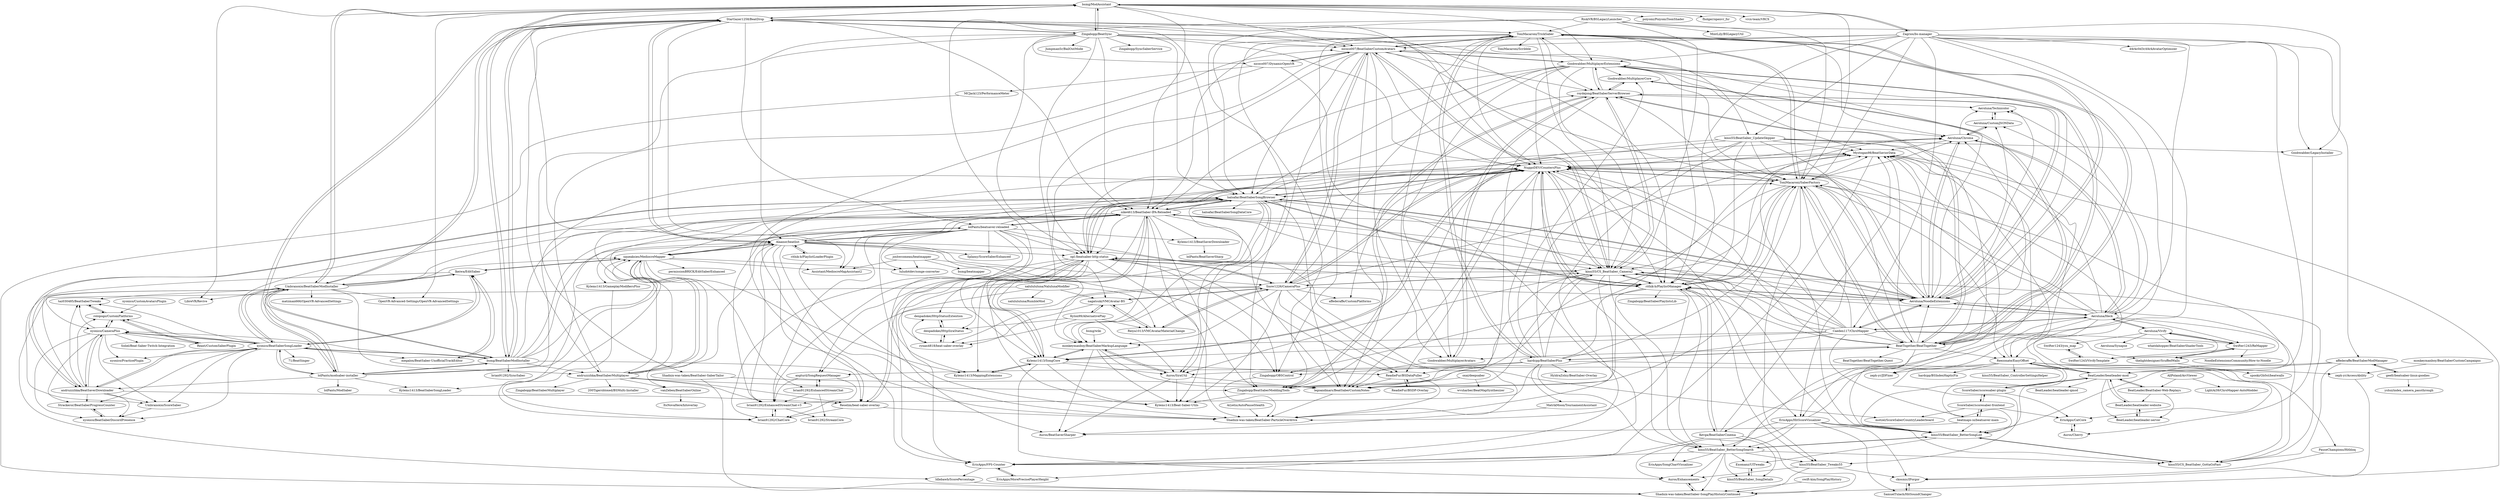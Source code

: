 digraph G {
"bsmg/ModAssistant" -> "StarGazer1258/BeatDrop"
"bsmg/ModAssistant" -> "Zagrios/bs-manager"
"bsmg/ModAssistant" -> "Umbranoxio/BeatSaberModInstaller"
"bsmg/ModAssistant" -> "Zingabopp/BeatSync"
"bsmg/ModAssistant" -> "Goobwabber/MultiplayerExtensions"
"bsmg/ModAssistant" -> "OpenVR-Advanced-Settings/OpenVR-AdvancedSettings" ["e"=1]
"bsmg/ModAssistant" -> "nicoco007/BeatSaberCustomAvatars"
"bsmg/ModAssistant" -> "bsmg/BeatSaberModInstaller"
"bsmg/ModAssistant" -> "LibreVR/Revive" ["e"=1]
"bsmg/ModAssistant" -> "ToniMacaroni/SaberFactory"
"bsmg/ModAssistant" -> "Alaanor/beatlist"
"bsmg/ModAssistant" -> "nike4613/BeatSaber-IPA-Reloaded"
"bsmg/ModAssistant" -> "poiyomi/PoiyomiToonShader" ["e"=1]
"bsmg/ModAssistant" -> "fholger/openvr_fsr" ["e"=1]
"bsmg/ModAssistant" -> "vrcx-team/VRCX" ["e"=1]
"NuggoDEV/CountersPlus" -> "Mystogan98/BeatSaviorData"
"NuggoDEV/CountersPlus" -> "ToniMacaroni/SaberFactory"
"NuggoDEV/CountersPlus" -> "halsafar/BeatSaberSongBrowser"
"NuggoDEV/CountersPlus" -> "opl-/beatsaber-http-status"
"NuggoDEV/CountersPlus" -> "kinsi55/BeatSaber_BetterSongSearch"
"NuggoDEV/CountersPlus" -> "Aeroluna/NoodleExtensions"
"NuggoDEV/CountersPlus" -> "ErisApps/FPS-Counter"
"NuggoDEV/CountersPlus" -> "rithik-b/PlaylistManager"
"NuggoDEV/CountersPlus" -> "kinsi55/CS_BeatSaber_Camera2"
"NuggoDEV/CountersPlus" -> "ReadieFur/BSDataPuller"
"NuggoDEV/CountersPlus" -> "legoandmars/BeatSaberCustomNotes"
"NuggoDEV/CountersPlus" -> "ErisApps/HitScoreVisualizer"
"NuggoDEV/CountersPlus" -> "Kylemc1413/SongCore"
"NuggoDEV/CountersPlus" -> "Snow1226/CameraPlus"
"NuggoDEV/CountersPlus" -> "kinsi55/BeatSaber_BetterSongList"
"Umbranoxio/BeatSaberModInstaller" -> "bsmg/BeatSaberModInstaller"
"Umbranoxio/BeatSaberModInstaller" -> "xyonico/BeatSaberSongLoader"
"Umbranoxio/BeatSaberModInstaller" -> "lolPants/modsaber-installer"
"Umbranoxio/BeatSaberModInstaller" -> "StarGazer1258/BeatDrop"
"Umbranoxio/BeatSaberModInstaller" -> "bsmg/ModAssistant"
"Umbranoxio/BeatSaberModInstaller" -> "matzman666/OpenVR-AdvancedSettings" ["e"=1]
"Umbranoxio/BeatSaberModInstaller" -> "Ikeiwa/EditSaber"
"Umbranoxio/BeatSaberModInstaller" -> "xyonico/CameraPlus"
"Umbranoxio/BeatSaberModInstaller" -> "andruzzzhka/BeatSaberMultiplayer"
"Umbranoxio/BeatSaberModInstaller" -> "andruzzzhka/BeatSaverDownloader"
"Umbranoxio/BeatSaberModInstaller" -> "halsafar/BeatSaberSongBrowser"
"Umbranoxio/BeatSaberModInstaller" -> "squeaksies/MediocreMapper"
"Umbranoxio/BeatSaberModInstaller" -> "OpenVR-Advanced-Settings/OpenVR-AdvancedSettings" ["e"=1]
"Umbranoxio/BeatSaberModInstaller" -> "taz030485/BeatSaberTweaks"
"Umbranoxio/BeatSaberModInstaller" -> "LibreVR/Revive" ["e"=1]
"halsafar/BeatSaberSongBrowser" -> "NuggoDEV/CountersPlus"
"halsafar/BeatSaberSongBrowser" -> "Aeroluna/NoodleExtensions"
"halsafar/BeatSaberSongBrowser" -> "rithik-b/PlaylistManager"
"halsafar/BeatSaberSongBrowser" -> "legoandmars/BeatSaberCustomNotes"
"halsafar/BeatSaberSongBrowser" -> "roydejong/BeatSaberServerBrowser"
"halsafar/BeatSaberSongBrowser" -> "halsafar/BeatSaberSongDataCore"
"halsafar/BeatSaberSongBrowser" -> "ToniMacaroni/SaberFactory"
"halsafar/BeatSaberSongBrowser" -> "opl-/beatsaber-http-status"
"halsafar/BeatSaberSongBrowser" -> "Auros/SiraUtil"
"halsafar/BeatSaberSongBrowser" -> "kinsi55/CS_BeatSaber_Camera2"
"halsafar/BeatSaberSongBrowser" -> "monkeymanboy/BeatSaberMarkupLanguage"
"halsafar/BeatSaberSongBrowser" -> "Kylemc1413/SongCore"
"halsafar/BeatSaberSongBrowser" -> "andruzzzhka/BeatSaverDownloader"
"halsafar/BeatSaberSongBrowser" -> "nike4613/BeatSaber-IPA-Reloaded"
"halsafar/BeatSaberSongBrowser" -> "Kylemc1413/Beat-Saber-Utils"
"bsmg/BeatSaberModInstaller" -> "lolPants/modsaber-installer"
"bsmg/BeatSaberModInstaller" -> "StarGazer1258/BeatDrop"
"bsmg/BeatSaberModInstaller" -> "Umbranoxio/BeatSaberModInstaller"
"bsmg/BeatSaberModInstaller" -> "Alaanor/beatlist"
"bsmg/BeatSaberModInstaller" -> "nike4613/BeatSaber-IPA-Reloaded"
"bsmg/BeatSaberModInstaller" -> "andruzzzhka/BeatSaberMultiplayer"
"bsmg/BeatSaberModInstaller" -> "squeaksies/MediocreMapper"
"bsmg/BeatSaberModInstaller" -> "halsafar/BeatSaberSongBrowser"
"bsmg/BeatSaberModInstaller" -> "xyonico/CameraPlus"
"bsmg/BeatSaberModInstaller" -> "xyonico/BeatSaberSongLoader"
"bsmg/BeatSaberModInstaller" -> "bsmg/ModAssistant"
"bsmg/BeatSaberModInstaller" -> "brian91292/SyncSaber"
"bsmg/BeatSaberModInstaller" -> "Reselim/beat-saber-overlay"
"lolPants/beatsaver-reloaded" -> "nike4613/BeatSaber-IPA-Reloaded"
"lolPants/beatsaver-reloaded" -> "luludotdev/songe-converter"
"lolPants/beatsaver-reloaded" -> "squeaksies/MediocreMapper"
"lolPants/beatsaver-reloaded" -> "Splamy/ScoreSaberEnhanced"
"lolPants/beatsaver-reloaded" -> "Assistant/MediocreMapAssistant2"
"lolPants/beatsaver-reloaded" -> "brian91292/EnhancedStreamChat-v3"
"lolPants/beatsaver-reloaded" -> "Kylemc1413/MappingExtensions"
"lolPants/beatsaver-reloaded" -> "Kylemc1413/SongCore"
"lolPants/beatsaver-reloaded" -> "Kylemc1413/BeatSaverDownloader"
"lolPants/beatsaver-reloaded" -> "opl-/beatsaber-http-status"
"lolPants/beatsaver-reloaded" -> "NuggoDEV/CountersPlus"
"lolPants/beatsaver-reloaded" -> "Auros/BeatSaverSharper"
"lolPants/beatsaver-reloaded" -> "brian91292/ChatCore"
"lolPants/beatsaver-reloaded" -> "Alaanor/beatlist"
"lolPants/beatsaver-reloaded" -> "motzel/ScoreSaberCountryLeaderboard"
"StarGazer1258/BeatDrop" -> "bsmg/BeatSaberModInstaller"
"StarGazer1258/BeatDrop" -> "Alaanor/beatlist"
"StarGazer1258/BeatDrop" -> "Umbranoxio/BeatSaberModInstaller"
"StarGazer1258/BeatDrop" -> "lolPants/modsaber-installer"
"StarGazer1258/BeatDrop" -> "bsmg/ModAssistant"
"StarGazer1258/BeatDrop" -> "nike4613/BeatSaber-IPA-Reloaded"
"StarGazer1258/BeatDrop" -> "Zingabopp/BeatSync"
"StarGazer1258/BeatDrop" -> "halsafar/BeatSaberSongBrowser"
"StarGazer1258/BeatDrop" -> "lolPants/beatsaver-reloaded"
"StarGazer1258/BeatDrop" -> "NuggoDEV/CountersPlus"
"StarGazer1258/BeatDrop" -> "nicoco007/BeatSaberCustomAvatars"
"StarGazer1258/BeatDrop" -> "ToniMacaroni/TrickSaber"
"StarGazer1258/BeatDrop" -> "Assistant/MediocreMapAssistant2"
"StarGazer1258/BeatDrop" -> "rithik-b/PlaylistManager"
"StarGazer1258/BeatDrop" -> "andruzzzhka/BeatSaberMultiplayer"
"andruzzzhka/BeatSaberMultiplayer" -> "Zingabopp/BeatSaberMultiplayer"
"andruzzzhka/BeatSaberMultiplayer" -> "halsafar/BeatSaberSongBrowser"
"andruzzzhka/BeatSaberMultiplayer" -> "brian91292/EnhancedStreamChat-v3"
"andruzzzhka/BeatSaberMultiplayer" -> "vanZeben/BeatSaberOnline"
"andruzzzhka/BeatSaberMultiplayer" -> "squeaksies/MediocreMapper"
"andruzzzhka/BeatSaberMultiplayer" -> "200Tigersbloxed/BSMulti-Installer"
"andruzzzhka/BeatSaberMultiplayer" -> "Reselim/beat-saber-overlay"
"andruzzzhka/BeatSaberMultiplayer" -> "nicoco007/BeatSaberCustomAvatars"
"andruzzzhka/BeatSaberMultiplayer" -> "Alaanor/beatlist"
"andruzzzhka/BeatSaberMultiplayer" -> "nike4613/BeatSaber-IPA-Reloaded"
"andruzzzhka/BeatSaberMultiplayer" -> "Zingabopp/BeatSaberModdingTools"
"xyonico/BeatSaberSongLoader" -> "andruzzzhka/BeatSaverDownloader"
"xyonico/BeatSaberSongLoader" -> "xyonico/CameraPlus"
"xyonico/BeatSaberSongLoader" -> "megalon/BeatSaber-UnofficialTrackEditor"
"xyonico/BeatSaberSongLoader" -> "Ikeiwa/EditSaber"
"xyonico/BeatSaberSongLoader" -> "Umbranoxio/BeatSaberModInstaller"
"xyonico/BeatSaberSongLoader" -> "rolopogo/CustomPlatforms"
"xyonico/BeatSaberSongLoader" -> "halsafar/BeatSaberSongBrowser"
"xyonico/BeatSaberSongLoader" -> "Umbranoxio/ScoreSaber"
"xyonico/BeatSaberSongLoader" -> "taz030485/BeatSaberTweaks"
"xyonico/BeatSaberSongLoader" -> "lolPants/modsaber-installer"
"xyonico/BeatSaberSongLoader" -> "xyonico/PracticePlugin"
"xyonico/BeatSaberSongLoader" -> "xyonico/BeatSaberDiscordPresence"
"xyonico/BeatSaberSongLoader" -> "71/BeatSinger"
"xyonico/BeatSaberSongLoader" -> "Strackeror/BeatSaberProgressCounter"
"xyonico/BeatSaberSongLoader" -> "bsmg/BeatSaberModInstaller"
"Kylemc1413/GameplayModifiersPlus" -> "brian91292/ChatCore"
"Kylemc1413/MappingExtensions" -> "Kylemc1413/SongCore"
"Kylemc1413/SongCore" -> "Kylemc1413/MappingExtensions"
"Kylemc1413/SongCore" -> "monkeymanboy/BeatSaberMarkupLanguage"
"Kylemc1413/SongCore" -> "Auros/SiraUtil"
"Kylemc1413/SongCore" -> "ReadieFur/BSDataPuller"
"Kylemc1413/SongCore" -> "Kylemc1413/Beat-Saber-Utils"
"Kylemc1413/SongCore" -> "NuggoDEV/CountersPlus"
"Kylemc1413/SongCore" -> "nike4613/BeatSaber-IPA-Reloaded"
"Kylemc1413/SongCore" -> "Auros/Enhancements"
"monkeymanboy/BeatSaberCustomCampaigns" -> "zeph-yr/AccessAbility"
"Ikeiwa/EditSaber" -> "megalon/BeatSaber-UnofficialTrackEditor"
"Ikeiwa/EditSaber" -> "squeaksies/MediocreMapper"
"Ikeiwa/EditSaber" -> "xyonico/BeatSaberSongLoader"
"Ikeiwa/EditSaber" -> "Umbranoxio/BeatSaberModInstaller"
"Ikeiwa/EditSaber" -> "Umbranoxio/ScoreSaber"
"xyonico/CameraPlus" -> "rolopogo/CustomPlatforms"
"xyonico/CameraPlus" -> "taz030485/BeatSaberTweaks"
"xyonico/CameraPlus" -> "xyonico/PracticePlugin"
"xyonico/CameraPlus" -> "Soliel/Beat-Saber-Twitch-Integration"
"xyonico/CameraPlus" -> "xyonico/BeatSaberDiscordPresence"
"xyonico/CameraPlus" -> "andruzzzhka/BeatSaverDownloader"
"xyonico/CameraPlus" -> "Umbranoxio/ScoreSaber"
"xyonico/CameraPlus" -> "xyonico/BeatSaberSongLoader"
"xyonico/CameraPlus" -> "Reaxt/CustomSaberPlugin"
"xyonico/CameraPlus" -> "Strackeror/BeatSaberProgressCounter"
"angturil/SongRequestManager" -> "brian91292/EnhancedStreamChat"
"angturil/SongRequestManager" -> "brian91292/EnhancedStreamChat-v3"
"angturil/SongRequestManager" -> "brian91292/ChatCore"
"xyonico/CustomAvatarsPlugin" -> "rolopogo/CustomPlatforms"
"brian91292/EnhancedStreamChat" -> "brian91292/StreamCore"
"brian91292/EnhancedStreamChat" -> "angturil/SongRequestManager"
"brian91292/EnhancedStreamChat" -> "brian91292/EnhancedStreamChat-v3"
"nike4613/BeatSaber-IPA-Reloaded" -> "Kylemc1413/SongCore"
"nike4613/BeatSaber-IPA-Reloaded" -> "monkeymanboy/BeatSaberMarkupLanguage"
"nike4613/BeatSaber-IPA-Reloaded" -> "Auros/SiraUtil"
"nike4613/BeatSaber-IPA-Reloaded" -> "Kylemc1413/Beat-Saber-Utils"
"nike4613/BeatSaber-IPA-Reloaded" -> "halsafar/BeatSaberSongBrowser"
"nike4613/BeatSaber-IPA-Reloaded" -> "Aeroluna/NoodleExtensions"
"nike4613/BeatSaber-IPA-Reloaded" -> "opl-/beatsaber-http-status"
"nike4613/BeatSaber-IPA-Reloaded" -> "NuggoDEV/CountersPlus"
"nike4613/BeatSaber-IPA-Reloaded" -> "rithik-b/PlaylistManager"
"nike4613/BeatSaber-IPA-Reloaded" -> "kinsi55/CS_BeatSaber_Camera2"
"nike4613/BeatSaber-IPA-Reloaded" -> "brian91292/EnhancedStreamChat-v3"
"nike4613/BeatSaber-IPA-Reloaded" -> "Kylemc1413/BeatSaverDownloader"
"nike4613/BeatSaber-IPA-Reloaded" -> "lolPants/beatsaver-reloaded"
"nike4613/BeatSaber-IPA-Reloaded" -> "legoandmars/BeatSaberCustomNotes"
"nike4613/BeatSaber-IPA-Reloaded" -> "Zingabopp/BeatSaberModdingTools"
"Umbranoxio/ScoreSaber" -> "xyonico/BeatSaberDiscordPresence"
"andruzzzhka/BeatSaverDownloader" -> "xyonico/BeatSaberDiscordPresence"
"andruzzzhka/BeatSaverDownloader" -> "Umbranoxio/ScoreSaber"
"andruzzzhka/BeatSaverDownloader" -> "xyonico/BeatSaberSongLoader"
"andruzzzhka/BeatSaverDownloader" -> "rolopogo/CustomPlatforms"
"andruzzzhka/BeatSaverDownloader" -> "xyonico/CameraPlus"
"andruzzzhka/BeatSaverDownloader" -> "halsafar/BeatSaberSongBrowser"
"andruzzzhka/BeatSaverDownloader" -> "taz030485/BeatSaberTweaks"
"andruzzzhka/BeatSaverDownloader" -> "Reselim/beat-saber-overlay"
"andruzzzhka/BeatSaverDownloader" -> "Strackeror/BeatSaberProgressCounter"
"taz030485/BeatSaberTweaks" -> "rolopogo/CustomPlatforms"
"Alaanor/beatlist" -> "rithik-b/PlaylistLoaderPlugin"
"Alaanor/beatlist" -> "NuggoDEV/CountersPlus"
"Alaanor/beatlist" -> "rithik-b/PlaylistManager"
"Alaanor/beatlist" -> "Zingabopp/OBSControl"
"Alaanor/beatlist" -> "Snow1226/CameraPlus"
"Alaanor/beatlist" -> "Reselim/beat-saber-overlay"
"Alaanor/beatlist" -> "nike4613/BeatSaber-IPA-Reloaded"
"Alaanor/beatlist" -> "Splamy/ScoreSaberEnhanced"
"Alaanor/beatlist" -> "StarGazer1258/BeatDrop"
"Alaanor/beatlist" -> "brian91292/EnhancedStreamChat-v3"
"Alaanor/beatlist" -> "squeaksies/MediocreMapper"
"Alaanor/beatlist" -> "opl-/beatsaber-http-status"
"Alaanor/beatlist" -> "Shadnix-was-taken/BeatSaber-ParticleOverdrive"
"Alaanor/beatlist" -> "halsafar/BeatSaberSongBrowser"
"Alaanor/beatlist" -> "Kylemc1413/GameplayModifiersPlus"
"lolPants/modsaber-installer" -> "bsmg/BeatSaberModInstaller"
"lolPants/modsaber-installer" -> "Umbranoxio/BeatSaberModInstaller"
"lolPants/modsaber-installer" -> "xyonico/BeatSaberSongLoader"
"lolPants/modsaber-installer" -> "StarGazer1258/BeatDrop"
"lolPants/modsaber-installer" -> "andruzzzhka/BeatSaverDownloader"
"lolPants/modsaber-installer" -> "squeaksies/MediocreMapper"
"lolPants/modsaber-installer" -> "lolPants/ModSaber"
"lolPants/modsaber-installer" -> "Kylemc1413/BeatSaberSongLoader"
"lolPants/modsaber-installer" -> "NuggoDEV/CountersPlus"
"squeaksies/MediocreMapper" -> "Assistant/MediocreMapAssistant2"
"squeaksies/MediocreMapper" -> "luludotdev/songe-converter"
"squeaksies/MediocreMapper" -> "Ikeiwa/EditSaber"
"squeaksies/MediocreMapper" -> "Kylemc1413/MappingExtensions"
"squeaksies/MediocreMapper" -> "permissionBRICK/EditSaberEnhanced"
"squeaksies/MediocreMapper" -> "nike4613/BeatSaber-IPA-Reloaded"
"squeaksies/MediocreMapper" -> "Kylemc1413/BeatSaberSongLoader"
"squeaksies/MediocreMapper" -> "lolPants/beatsaver-reloaded"
"squeaksies/MediocreMapper" -> "brian91292/EnhancedStreamChat"
"squeaksies/MediocreMapper" -> "Alaanor/beatlist"
"squeaksies/MediocreMapper" -> "vanZeben/BeatSaberOnline"
"squeaksies/MediocreMapper" -> "andruzzzhka/BeatSaberMultiplayer"
"Strackeror/BeatSaberProgressCounter" -> "xyonico/BeatSaberDiscordPresence"
"opl-/beatsaber-http-status" -> "Reselim/beat-saber-overlay"
"opl-/beatsaber-http-status" -> "brian91292/ChatCore"
"opl-/beatsaber-http-status" -> "NuggoDEV/CountersPlus"
"opl-/beatsaber-http-status" -> "denpadokei/HttpSiraStatus"
"opl-/beatsaber-http-status" -> "brian91292/EnhancedStreamChat-v3"
"opl-/beatsaber-http-status" -> "kinsi55/CS_BeatSaber_Camera2"
"opl-/beatsaber-http-status" -> "rynan4818/beat-saber-overlay"
"opl-/beatsaber-http-status" -> "Zingabopp/OBSControl"
"opl-/beatsaber-http-status" -> "ReadieFur/BSDataPuller"
"opl-/beatsaber-http-status" -> "Snow1226/CameraPlus"
"opl-/beatsaber-http-status" -> "angturil/SongRequestManager"
"opl-/beatsaber-http-status" -> "Mystogan98/BeatSaviorData"
"opl-/beatsaber-http-status" -> "Shadnix-was-taken/BeatSaber-ParticleOverdrive"
"opl-/beatsaber-http-status" -> "denpadokei/HttpStatusExtention"
"opl-/beatsaber-http-status" -> "Aeroluna/Chroma"
"Kylemc1413/BeatSaverDownloader" -> "lolPants/BeatSaverSharp"
"Shadnix-was-taken/BeatSaber-SaberTailor" -> "legoandmars/BeatSaberCustomNotes"
"Shadnix-was-taken/BeatSaber-SaberTailor" -> "Shadnix-was-taken/BeatSaber-SongPlayHistoryContinued"
"Reselim/beat-saber-overlay" -> "opl-/beatsaber-http-status"
"Reselim/beat-saber-overlay" -> "Shadnix-was-taken/BeatSaber-ParticleOverdrive"
"Reselim/beat-saber-overlay" -> "brian91292/ChatCore"
"legoandmars/BeatSaberCustomNotes" -> "Shadnix-was-taken/BeatSaber-ParticleOverdrive"
"megalon/BeatSaber-UnofficialTrackEditor" -> "Ikeiwa/EditSaber"
"xyonico/BeatSaberDiscordPresence" -> "Strackeror/BeatSaberProgressCounter"
"Reaxt/CustomSaberPlugin" -> "rolopogo/CustomPlatforms"
"rolopogo/CustomPlatforms" -> "taz030485/BeatSaberTweaks"
"rolopogo/CustomPlatforms" -> "Reaxt/CustomSaberPlugin"
"rolopogo/CustomPlatforms" -> "xyonico/CameraPlus"
"vanZeben/BeatSaberOnline" -> "ItsNovaHere/hitoverlay"
"Caeden117/ChroMapper" -> "Aeroluna/NoodleExtensions"
"Caeden117/ChroMapper" -> "Aeroluna/Heck"
"Caeden117/ChroMapper" -> "Kylemc1413/SongCore"
"Caeden117/ChroMapper" -> "monkeymanboy/BeatSaberMarkupLanguage"
"Caeden117/ChroMapper" -> "NuggoDEV/CountersPlus"
"Caeden117/ChroMapper" -> "nike4613/BeatSaber-IPA-Reloaded"
"Caeden117/ChroMapper" -> "BeatTogether/BeatTogether"
"Caeden117/ChroMapper" -> "Aeroluna/Chroma"
"Caeden117/ChroMapper" -> "thelightdesigner/ScuffedWalls"
"Caeden117/ChroMapper" -> "Swifter1243/ReMapper"
"Caeden117/ChroMapper" -> "Zingabopp/BeatSaberModdingTools"
"Caeden117/ChroMapper" -> "beatmaps-io/beatsaver-main"
"Caeden117/ChroMapper" -> "rithik-b/PlaylistManager"
"Caeden117/ChroMapper" -> "kinsi55/CS_BeatSaber_Camera2"
"Caeden117/ChroMapper" -> "ToniMacaroni/SaberFactory"
"nalulululuna/NalulunaModifier" -> "ErisApps/FPS-Counter"
"nalulululuna/NalulunaModifier" -> "Reiya1013/VMCAvatarMaterialChange"
"nalulululuna/NalulunaModifier" -> "nagatsuki/VMCAvatar-BS"
"nalulululuna/NalulunaModifier" -> "nalulululuna/RumbleMod"
"nalulululuna/NalulunaModifier" -> "Idlebawb/ScorePercentage"
"joshwcomeau/beatmapper" -> "bsmg/beatmapper"
"joshwcomeau/beatmapper" -> "Assistant/MediocreMapAssistant2"
"joshwcomeau/beatmapper" -> "luludotdev/songe-converter"
"joshwcomeau/beatmapper" -> "monkeymanboy/BeatSaberMarkupLanguage"
"ToniMacaroni/TrickSaber" -> "ToniMacaroni/SaberFactory"
"ToniMacaroni/TrickSaber" -> "Aeroluna/NoodleExtensions"
"ToniMacaroni/TrickSaber" -> "ToniMacaroni/Scribble"
"ToniMacaroni/TrickSaber" -> "kinsi55/CS_BeatSaber_Camera2"
"ToniMacaroni/TrickSaber" -> "roydejong/BeatSaberServerBrowser"
"ToniMacaroni/TrickSaber" -> "nicoco007/BeatSaberCustomAvatars"
"ToniMacaroni/TrickSaber" -> "Aeroluna/Chroma"
"ToniMacaroni/TrickSaber" -> "rithik-b/PlaylistManager"
"ToniMacaroni/TrickSaber" -> "Goobwabber/MultiplayerAvatars"
"ToniMacaroni/TrickSaber" -> "halsafar/BeatSaberSongBrowser"
"ToniMacaroni/TrickSaber" -> "Zingabopp/OBSControl"
"ToniMacaroni/TrickSaber" -> "BeatTogether/BeatTogether"
"ToniMacaroni/TrickSaber" -> "NuggoDEV/CountersPlus"
"ToniMacaroni/TrickSaber" -> "hardcpp/BeatSaberPlus"
"ToniMacaroni/TrickSaber" -> "Zingabopp/BeatSaberModdingTools"
"Snow1226/CameraPlus" -> "nagatsuki/VMCAvatar-BS"
"Snow1226/CameraPlus" -> "Reiya1013/VMCAvatarMaterialChange"
"Snow1226/CameraPlus" -> "rynan4818/beat-saber-overlay"
"Snow1226/CameraPlus" -> "kinsi55/CS_BeatSaber_Camera2"
"Snow1226/CameraPlus" -> "NuggoDEV/CountersPlus"
"Snow1226/CameraPlus" -> "Shadnix-was-taken/BeatSaber-ParticleOverdrive"
"Snow1226/CameraPlus" -> "opl-/beatsaber-http-status"
"Snow1226/CameraPlus" -> "ReadieFur/BSDataPuller"
"Snow1226/CameraPlus" -> "nicoco007/BeatSaberCustomAvatars"
"Snow1226/CameraPlus" -> "Kylemc1413/Beat-Saber-Utils"
"Snow1226/CameraPlus" -> "affederaffe/CustomPlatforms"
"Snow1226/CameraPlus" -> "Mystogan98/BeatSaviorData"
"Snow1226/CameraPlus" -> "angturil/SongRequestManager"
"Snow1226/CameraPlus" -> "monkeymanboy/BeatSaberMarkupLanguage"
"Snow1226/CameraPlus" -> "Aeroluna/NoodleExtensions"
"rynan4818/beat-saber-overlay" -> "denpadokei/HttpSiraStatus"
"rynan4818/beat-saber-overlay" -> "denpadokei/HttpStatusExtention"
"rithik-b/PlaylistLoaderPlugin" -> "Shadnix-was-taken/BeatSaber-ParticleOverdrive"
"rithik-b/PlaylistLoaderPlugin" -> "Alaanor/beatlist"
"Mystogan98/BeatSaviorData" -> "NuggoDEV/CountersPlus"
"Mystogan98/BeatSaviorData" -> "ErisApps/FPS-Counter"
"Mystogan98/BeatSaviorData" -> "zeph-yr/JDFixer"
"Mystogan98/BeatSaviorData" -> "Shadnix-was-taken/BeatSaber-SongPlayHistoryContinued"
"oxai/deepsaber" -> "Zingabopp/BeatSaberModdingTools"
"oxai/deepsaber" -> "wvsharber/BeatMapSynthesizer"
"MatrikMoon/TournamentAssistant" -> "Auros/BeatSaverSharper"
"geefr/beatsaber-linux-goodies" -> "affederaffe/BeatSaberModManager"
"geefr/beatsaber-linux-goodies" -> "yshui/index_camera_passthrough" ["e"=1]
"Zingabopp/BeatSaberModdingTools" -> "Kylemc1413/Beat-Saber-Utils"
"Zingabopp/BeatSaberModdingTools" -> "roydejong/BeatSaberServerBrowser"
"nicoco007/BeatSaberCustomAvatars" -> "nicoco007/DynamicOpenVR"
"nicoco007/BeatSaberCustomAvatars" -> "kinsi55/CS_BeatSaber_Camera2"
"nicoco007/BeatSaberCustomAvatars" -> "Snow1226/CameraPlus"
"nicoco007/BeatSaberCustomAvatars" -> "ToniMacaroni/TrickSaber"
"nicoco007/BeatSaberCustomAvatars" -> "ToniMacaroni/SaberFactory"
"nicoco007/BeatSaberCustomAvatars" -> "Aeroluna/NoodleExtensions"
"nicoco007/BeatSaberCustomAvatars" -> "opl-/beatsaber-http-status"
"nicoco007/BeatSaberCustomAvatars" -> "halsafar/BeatSaberSongBrowser"
"nicoco007/BeatSaberCustomAvatars" -> "NuggoDEV/CountersPlus"
"nicoco007/BeatSaberCustomAvatars" -> "monkeymanboy/BeatSaberMarkupLanguage"
"nicoco007/BeatSaberCustomAvatars" -> "Goobwabber/MultiplayerAvatars"
"nicoco007/BeatSaberCustomAvatars" -> "roydejong/BeatSaberServerBrowser"
"nicoco007/BeatSaberCustomAvatars" -> "nagatsuki/VMCAvatar-BS"
"nicoco007/BeatSaberCustomAvatars" -> "legoandmars/BeatSaberCustomNotes"
"nicoco007/BeatSaberCustomAvatars" -> "Goobwabber/MultiplayerExtensions"
"Aeroluna/Chroma" -> "Aeroluna/NoodleExtensions"
"Aeroluna/Chroma" -> "Aeroluna/CustomJSONData"
"Aeroluna/Chroma" -> "Aeroluna/Technicolor"
"Aeroluna/Chroma" -> "Aeroluna/Heck"
"Aeroluna/Chroma" -> "Mystogan98/BeatSaviorData"
"Aeroluna/CustomJSONData" -> "Aeroluna/Technicolor"
"Aeroluna/CustomJSONData" -> "Aeroluna/Chroma"
"Zingabopp/OBSControl" -> "Shadnix-was-taken/BeatSaber-ParticleOverdrive"
"Aeroluna/NoodleExtensions" -> "Aeroluna/Chroma"
"Aeroluna/NoodleExtensions" -> "Aeroluna/Heck"
"Aeroluna/NoodleExtensions" -> "Aeroluna/CustomJSONData"
"Aeroluna/NoodleExtensions" -> "rithik-b/PlaylistManager"
"Aeroluna/NoodleExtensions" -> "NuggoDEV/CountersPlus"
"Aeroluna/NoodleExtensions" -> "ToniMacaroni/SaberFactory"
"Aeroluna/NoodleExtensions" -> "roydejong/BeatSaberServerBrowser"
"Aeroluna/NoodleExtensions" -> "ToniMacaroni/TrickSaber"
"Aeroluna/NoodleExtensions" -> "halsafar/BeatSaberSongBrowser"
"Aeroluna/NoodleExtensions" -> "Aeroluna/Technicolor"
"Aeroluna/NoodleExtensions" -> "Mystogan98/BeatSaviorData"
"Aeroluna/NoodleExtensions" -> "opl-/beatsaber-http-status"
"Aeroluna/NoodleExtensions" -> "Caeden117/ChroMapper"
"Aeroluna/NoodleExtensions" -> "kinsi55/CS_BeatSaber_GottaGoFast"
"Aeroluna/NoodleExtensions" -> "kinsi55/CS_BeatSaber_Camera2"
"brian91292/EnhancedStreamChat-v3" -> "brian91292/ChatCore"
"brian91292/EnhancedStreamChat-v3" -> "brian91292/StreamCore"
"ErisApps/MorePrecisePlayerHeight" -> "ErisApps/FPS-Counter"
"Aryetis/AutoPauseStealth" -> "Shadnix-was-taken/BeatSaber-ParticleOverdrive"
"Kylon99/AlternativePlay" -> "nagatsuki/VMCAvatar-BS"
"Kylon99/AlternativePlay" -> "denpadokei/HttpSiraStatus"
"Kylon99/AlternativePlay" -> "Reiya1013/VMCAvatarMaterialChange"
"Kylon99/AlternativePlay" -> "rynan4818/beat-saber-overlay"
"Kylon99/AlternativePlay" -> "Auros/SiraUtil"
"Auros/SiraUtil" -> "monkeymanboy/BeatSaberMarkupLanguage"
"Auros/SiraUtil" -> "Kylemc1413/Beat-Saber-Utils"
"Auros/SiraUtil" -> "Auros/BeatSaverSharper"
"Auros/SiraUtil" -> "legoandmars/BeatSaberCustomNotes"
"bsmg/wiki" -> "monkeymanboy/BeatSaberMarkupLanguage"
"Zingabopp/BeatSync" -> "Zingabopp/SyncSaberService"
"Zingabopp/BeatSync" -> "rithik-b/PlaylistManager"
"Zingabopp/BeatSync" -> "StarGazer1258/BeatDrop"
"Zingabopp/BeatSync" -> "Alaanor/beatlist"
"Zingabopp/BeatSync" -> "NuggoDEV/CountersPlus"
"Zingabopp/BeatSync" -> "bsmg/ModAssistant"
"Zingabopp/BeatSync" -> "kinsi55/BeatSaber_UpdateSkipper"
"Zingabopp/BeatSync" -> "Shadnix-was-taken/BeatSaber-SaberTailor"
"Zingabopp/BeatSync" -> "nike4613/BeatSaber-IPA-Reloaded"
"Zingabopp/BeatSync" -> "halsafar/BeatSaberSongBrowser"
"Zingabopp/BeatSync" -> "JumpmanSr/BailOutMode"
"Zingabopp/BeatSync" -> "nicoco007/BeatSaberCustomAvatars"
"Zingabopp/BeatSync" -> "opl-/beatsaber-http-status"
"Zingabopp/BeatSync" -> "Kylemc1413/SongCore"
"Zingabopp/BeatSync" -> "nicoco007/DynamicOpenVR"
"nagatsuki/VMCAvatar-BS" -> "Reiya1013/VMCAvatarMaterialChange"
"nagatsuki/VMCAvatar-BS" -> "Snow1226/CameraPlus"
"nagatsuki/VMCAvatar-BS" -> "Kylon99/AlternativePlay"
"nagatsuki/VMCAvatar-BS" -> "rynan4818/beat-saber-overlay"
"Aeroluna/Technicolor" -> "Aeroluna/CustomJSONData"
"nicoco007/DynamicOpenVR" -> "nicoco007/BeatSaberCustomAvatars"
"nicoco007/DynamicOpenVR" -> "MCJack123/PerformanceMeter"
"nicoco007/DynamicOpenVR" -> "Shadnix-was-taken/BeatSaber-ParticleOverdrive"
"nicoco007/DynamicOpenVR" -> "ErisApps/MorePrecisePlayerHeight"
"ErisApps/FPS-Counter" -> "ErisApps/MorePrecisePlayerHeight"
"ErisApps/FPS-Counter" -> "Idlebawb/ScorePercentage"
"ErisApps/HitScoreVisualizer" -> "kinsi55/BeatSaber_BetterSongSearch"
"ErisApps/HitScoreVisualizer" -> "SamuelTulach/HitSoundChanger"
"ErisApps/HitScoreVisualizer" -> "ErisApps/SongChartVisualizer"
"ErisApps/HitScoreVisualizer" -> "Mystogan98/BeatSaviorData"
"ErisApps/HitScoreVisualizer" -> "Auros/Enhancements"
"ErisApps/HitScoreVisualizer" -> "kinsi55/CS_BeatSaber_GottaGoFast"
"ErisApps/HitScoreVisualizer" -> "kinsi55/BeatSaber_BetterSongList"
"ErisApps/HitScoreVisualizer" -> "ckosmic/IForgor"
"ReadieFur/BSDP-Overlay" -> "ReadieFur/BSDataPuller"
"monkeymanboy/BeatSaberMarkupLanguage" -> "Auros/SiraUtil"
"monkeymanboy/BeatSaberMarkupLanguage" -> "Kylemc1413/Beat-Saber-Utils"
"monkeymanboy/BeatSaberMarkupLanguage" -> "Kylemc1413/SongCore"
"monkeymanboy/BeatSaberMarkupLanguage" -> "legoandmars/BeatSaberCustomNotes"
"monkeymanboy/BeatSaberMarkupLanguage" -> "Auros/BeatSaverSharper"
"Reiya1013/VMCAvatarMaterialChange" -> "nagatsuki/VMCAvatar-BS"
"Reiya1013/VMCAvatarMaterialChange" -> "Snow1226/CameraPlus"
"Auros/Enhancements" -> "Shadnix-was-taken/BeatSaber-SongPlayHistoryContinued"
"brian91292/ChatCore" -> "brian91292/EnhancedStreamChat-v3"
"ReadieFur/BSDataPuller" -> "ReadieFur/BSDP-Overlay"
"ReadieFur/BSDataPuller" -> "Shadnix-was-taken/BeatSaber-ParticleOverdrive"
"ReadieFur/BSDataPuller" -> "legoandmars/BeatSaberCustomNotes"
"swift-kim/SongPlayHistory" -> "Shadnix-was-taken/BeatSaber-SongPlayHistoryContinued"
"Idlebawb/ScorePercentage" -> "Shadnix-was-taken/BeatSaber-SongPlayHistoryContinued"
"ToniMacaroni/SaberFactory" -> "NuggoDEV/CountersPlus"
"ToniMacaroni/SaberFactory" -> "rithik-b/PlaylistManager"
"ToniMacaroni/SaberFactory" -> "ToniMacaroni/TrickSaber"
"ToniMacaroni/SaberFactory" -> "Aeroluna/NoodleExtensions"
"ToniMacaroni/SaberFactory" -> "Mystogan98/BeatSaviorData"
"ToniMacaroni/SaberFactory" -> "BeatTogether/BeatTogether"
"ToniMacaroni/SaberFactory" -> "kinsi55/CS_BeatSaber_Camera2"
"ToniMacaroni/SaberFactory" -> "halsafar/BeatSaberSongBrowser"
"ToniMacaroni/SaberFactory" -> "roydejong/BeatSaberServerBrowser"
"ToniMacaroni/SaberFactory" -> "Reezonate/EasyOffset"
"ToniMacaroni/SaberFactory" -> "ErisApps/HitScoreVisualizer"
"ToniMacaroni/SaberFactory" -> "Aeroluna/Chroma"
"ToniMacaroni/SaberFactory" -> "legoandmars/BeatSaberCustomNotes"
"ToniMacaroni/SaberFactory" -> "kinsi55/BeatSaber_Tweaks55"
"ToniMacaroni/SaberFactory" -> "Zingabopp/BeatSaberModdingTools"
"BeatTogether/BeatTogether" -> "Goobwabber/MultiplayerExtensions"
"BeatTogether/BeatTogether" -> "roydejong/BeatSaberServerBrowser"
"BeatTogether/BeatTogether" -> "Goobwabber/MultiplayerCore"
"BeatTogether/BeatTogether" -> "Mystogan98/BeatSaviorData"
"BeatTogether/BeatTogether" -> "ToniMacaroni/SaberFactory"
"BeatTogether/BeatTogether" -> "Reezonate/EasyOffset"
"BeatTogether/BeatTogether" -> "BeatTogether/BeatTogether.Quest" ["e"=1]
"BeatTogether/BeatTogether" -> "rithik-b/PlaylistManager"
"BeatTogether/BeatTogether" -> "Aeroluna/NoodleExtensions"
"BeatTogether/BeatTogether" -> "NuggoDEV/CountersPlus"
"BeatTogether/BeatTogether" -> "Goobwabber/MultiplayerAvatars"
"BeatTogether/BeatTogether" -> "Aeroluna/Chroma"
"BeatTogether/BeatTogether" -> "ToniMacaroni/TrickSaber"
"BeatTogether/BeatTogether" -> "kinsi55/BeatSaber_BetterSongList"
"BeatTogether/BeatTogether" -> "hardcpp/BeatSaberPlus"
"Goobwabber/MultiplayerExtensions" -> "BeatTogether/BeatTogether"
"Goobwabber/MultiplayerExtensions" -> "roydejong/BeatSaberServerBrowser"
"Goobwabber/MultiplayerExtensions" -> "ToniMacaroni/SaberFactory"
"Goobwabber/MultiplayerExtensions" -> "Aeroluna/NoodleExtensions"
"Goobwabber/MultiplayerExtensions" -> "Goobwabber/MultiplayerAvatars"
"Goobwabber/MultiplayerExtensions" -> "Goobwabber/MultiplayerCore"
"Goobwabber/MultiplayerExtensions" -> "nicoco007/BeatSaberCustomAvatars"
"Goobwabber/MultiplayerExtensions" -> "NuggoDEV/CountersPlus"
"Goobwabber/MultiplayerExtensions" -> "halsafar/BeatSaberSongBrowser"
"Goobwabber/MultiplayerExtensions" -> "ToniMacaroni/TrickSaber"
"Goobwabber/MultiplayerExtensions" -> "kinsi55/CS_BeatSaber_Camera2"
"Goobwabber/MultiplayerExtensions" -> "Snow1226/CameraPlus"
"Goobwabber/MultiplayerExtensions" -> "Aeroluna/Chroma"
"Goobwabber/MultiplayerExtensions" -> "Mystogan98/BeatSaviorData"
"Goobwabber/MultiplayerExtensions" -> "nike4613/BeatSaber-IPA-Reloaded"
"kinsi55/BeatSaber_UpdateSkipper" -> "ErisApps/HitScoreVisualizer"
"kinsi55/BeatSaber_UpdateSkipper" -> "rithik-b/PlaylistManager"
"kinsi55/BeatSaber_UpdateSkipper" -> "Zingabopp/BeatSaberModdingTools"
"kinsi55/BeatSaber_UpdateSkipper" -> "Reezonate/EasyOffset"
"kinsi55/BeatSaber_UpdateSkipper" -> "NuggoDEV/CountersPlus"
"kinsi55/BeatSaber_UpdateSkipper" -> "affederaffe/CustomPlatforms"
"kinsi55/BeatSaber_UpdateSkipper" -> "Mystogan98/BeatSaviorData"
"kinsi55/BeatSaber_UpdateSkipper" -> "Goobwabber/LegacyInstaller"
"kinsi55/BeatSaber_UpdateSkipper" -> "ToniMacaroni/SaberFactory"
"kinsi55/BeatSaber_UpdateSkipper" -> "BeatTogether/BeatTogether"
"kinsi55/BeatSaber_UpdateSkipper" -> "ErisApps/FPS-Counter"
"Aeroluna/Vivify" -> "Swifter1243/VivifyTemplate"
"Aeroluna/Vivify" -> "Swifter1243/ReMapper"
"Aeroluna/Vivify" -> "Aeroluna/Synapse"
"Aeroluna/Vivify" -> "Aeroluna/Heck"
"Aeroluna/Vivify" -> "whatdahopper/BeatSaberShaderTools"
"Aeroluna/Vivify" -> "Swifter1243/you_map"
"hardcpp/BeatSaberPlus" -> "kinsi55/CS_BeatSaber_Camera2"
"hardcpp/BeatSaberPlus" -> "Mystogan98/BeatSaviorData"
"hardcpp/BeatSaberPlus" -> "HyldraZolxy/BeatSaber-Overlay"
"hardcpp/BeatSaberPlus" -> "ToniMacaroni/SaberFactory"
"hardcpp/BeatSaberPlus" -> "Zingabopp/OBSControl"
"hardcpp/BeatSaberPlus" -> "Aeroluna/Chroma"
"hardcpp/BeatSaberPlus" -> "brian91292/EnhancedStreamChat-v3"
"hardcpp/BeatSaberPlus" -> "NuggoDEV/CountersPlus"
"hardcpp/BeatSaberPlus" -> "ToniMacaroni/TrickSaber"
"hardcpp/BeatSaberPlus" -> "kinsi55/BeatSaber_BetterSongSearch"
"hardcpp/BeatSaberPlus" -> "MatrikMoon/TournamentAssistant"
"hardcpp/BeatSaberPlus" -> "angturil/SongRequestManager"
"hardcpp/BeatSaberPlus" -> "Goobwabber/MultiplayerCore"
"hardcpp/BeatSaberPlus" -> "ErisApps/CatCore"
"hardcpp/BeatSaberPlus" -> "BeatTogether/BeatTogether"
"rithik-b/PlaylistManager" -> "Zingabopp/BeatSaberPlaylistsLib"
"rithik-b/PlaylistManager" -> "ToniMacaroni/SaberFactory"
"rithik-b/PlaylistManager" -> "kinsi55/BeatSaber_BetterSongSearch"
"rithik-b/PlaylistManager" -> "Aeroluna/NoodleExtensions"
"rithik-b/PlaylistManager" -> "legoandmars/BeatSaberCustomNotes"
"rithik-b/PlaylistManager" -> "Mystogan98/BeatSaviorData"
"rithik-b/PlaylistManager" -> "kinsi55/CS_BeatSaber_Camera2"
"rithik-b/PlaylistManager" -> "Shadnix-was-taken/BeatSaber-ParticleOverdrive"
"rithik-b/PlaylistManager" -> "NuggoDEV/CountersPlus"
"rithik-b/PlaylistManager" -> "Kevga/BeatSaberCinema"
"rithik-b/PlaylistManager" -> "halsafar/BeatSaberSongBrowser"
"rithik-b/PlaylistManager" -> "Zingabopp/OBSControl"
"affederaffe/BeatSaberModManager" -> "kinsi55/CS_BeatSaber_GottaGoFast"
"affederaffe/BeatSaberModManager" -> "geefr/beatsaber-linux-goodies"
"affederaffe/BeatSaberModManager" -> "Auros/SiraUtil"
"affederaffe/BeatSaberModManager" -> "kinsi55/BeatSaber_BetterSongList"
"roydejong/BeatSaberServerBrowser" -> "BeatTogether/BeatTogether"
"roydejong/BeatSaberServerBrowser" -> "Goobwabber/MultiplayerExtensions"
"roydejong/BeatSaberServerBrowser" -> "Goobwabber/MultiplayerCore"
"roydejong/BeatSaberServerBrowser" -> "legoandmars/BeatSaberCustomNotes"
"roydejong/BeatSaberServerBrowser" -> "Goobwabber/MultiplayerAvatars"
"roydejong/BeatSaberServerBrowser" -> "Aeroluna/NoodleExtensions"
"roydejong/BeatSaberServerBrowser" -> "Zingabopp/BeatSaberModdingTools"
"roydejong/BeatSaberServerBrowser" -> "kinsi55/CS_BeatSaber_Camera2"
"roydejong/BeatSaberServerBrowser" -> "Aeroluna/Technicolor"
"Goobwabber/MultiplayerAvatars" -> "roydejong/BeatSaberServerBrowser"
"Goobwabber/MultiplayerAvatars" -> "legoandmars/BeatSaberCustomNotes"
"kinsi55/BeatSaber_Tweaks55" -> "ckosmic/IForgor"
"kinsi55/BeatSaber_Tweaks55" -> "Shadnix-was-taken/BeatSaber-SongPlayHistoryContinued"
"kinsi55/BeatSaber_Tweaks55" -> "Auros/Enhancements"
"RiskiVR/BSLegacyLauncher" -> "Zingabopp/BeatSaberModdingTools"
"RiskiVR/BSLegacyLauncher" -> "Goobwabber/LegacyInstaller"
"RiskiVR/BSLegacyLauncher" -> "ToniMacaroni/SaberFactory"
"RiskiVR/BSLegacyLauncher" -> "MintLily/BSLegacyUtil"
"RiskiVR/BSLegacyLauncher" -> "ToniMacaroni/TrickSaber"
"RiskiVR/BSLegacyLauncher" -> "Kylemc1413/MappingExtensions"
"RiskiVR/BSLegacyLauncher" -> "kinsi55/CS_BeatSaber_Camera2"
"ScoreSaber/scoresaber-frontend" -> "ScoreSaber/scoresaber-plugin"
"ScoreSaber/scoresaber-frontend" -> "beatmaps-io/beatsaver-main"
"ScoreSaber/scoresaber-frontend" -> "motzel/ScoreSaberCountryLeaderboard"
"ScoreSaber/scoresaber-frontend" -> "ErisApps/CatCore"
"kinsi55/BeatSaber_BetterSongSearch" -> "kinsi55/BeatSaber_BetterSongList"
"kinsi55/BeatSaber_BetterSongSearch" -> "kinsi55/BeatSaber_SongDetails"
"kinsi55/BeatSaber_BetterSongSearch" -> "Shadnix-was-taken/BeatSaber-SongPlayHistoryContinued"
"kinsi55/BeatSaber_BetterSongSearch" -> "kinsi55/BeatSaber_Tweaks55"
"kinsi55/BeatSaber_BetterSongSearch" -> "Auros/Enhancements"
"kinsi55/BeatSaber_BetterSongSearch" -> "ErisApps/SongChartVisualizer"
"kinsi55/BeatSaber_BetterSongSearch" -> "kinsi55/CS_BeatSaber_GottaGoFast"
"kinsi55/BeatSaber_BetterSongSearch" -> "ErisApps/FPS-Counter"
"kinsi55/BeatSaber_BetterSongSearch" -> "Exomanz/UITweaks"
"Aeroluna/Heck" -> "Aeroluna/Chroma"
"Aeroluna/Heck" -> "Aeroluna/NoodleExtensions"
"Aeroluna/Heck" -> "Aeroluna/CustomJSONData"
"Aeroluna/Heck" -> "kinsi55/BeatSaber_BetterSongList"
"Aeroluna/Heck" -> "Aeroluna/Vivify"
"Aeroluna/Heck" -> "kinsi55/CS_BeatSaber_Camera2"
"Aeroluna/Heck" -> "Aeroluna/Technicolor"
"Aeroluna/Heck" -> "kinsi55/BeatSaber_BetterSongSearch"
"Aeroluna/Heck" -> "Mystogan98/BeatSaviorData"
"Aeroluna/Heck" -> "Kevga/BeatSaberCinema"
"Aeroluna/Heck" -> "ToniMacaroni/SaberFactory"
"Aeroluna/Heck" -> "NuggoDEV/CountersPlus"
"Aeroluna/Heck" -> "Swifter1243/ReMapper"
"Aeroluna/Heck" -> "Caeden117/ChroMapper"
"Aeroluna/Heck" -> "thelightdesigner/ScuffedWalls"
"kinsi55/CS_BeatSaber_Camera2" -> "kinsi55/BeatSaber_BetterSongList"
"kinsi55/CS_BeatSaber_Camera2" -> "Snow1226/CameraPlus"
"kinsi55/CS_BeatSaber_Camera2" -> "rithik-b/PlaylistManager"
"kinsi55/CS_BeatSaber_Camera2" -> "legoandmars/BeatSaberCustomNotes"
"kinsi55/CS_BeatSaber_Camera2" -> "nicoco007/BeatSaberCustomAvatars"
"kinsi55/CS_BeatSaber_Camera2" -> "opl-/beatsaber-http-status"
"kinsi55/CS_BeatSaber_Camera2" -> "Shadnix-was-taken/BeatSaber-ParticleOverdrive"
"kinsi55/CS_BeatSaber_Camera2" -> "kinsi55/BeatSaber_BetterSongSearch"
"kinsi55/CS_BeatSaber_Camera2" -> "roydejong/BeatSaberServerBrowser"
"kinsi55/CS_BeatSaber_Camera2" -> "kinsi55/CS_BeatSaber_GottaGoFast"
"kinsi55/CS_BeatSaber_Camera2" -> "NuggoDEV/CountersPlus"
"kinsi55/CS_BeatSaber_Camera2" -> "ReadieFur/BSDataPuller"
"kinsi55/CS_BeatSaber_Camera2" -> "kinsi55/BeatSaber_Tweaks55"
"kinsi55/CS_BeatSaber_Camera2" -> "Auros/SiraUtil"
"kinsi55/CS_BeatSaber_Camera2" -> "ErisApps/FPS-Counter"
"beatmaps-io/beatsaver-main" -> "ScoreSaber/scoresaber-frontend"
"beatmaps-io/beatsaver-main" -> "Auros/BeatSaverSharper"
"beatmaps-io/beatsaver-main" -> "kinsi55/BeatSaber_BetterSongList"
"Kevga/BeatSaberCinema" -> "kinsi55/BeatSaber_BetterSongSearch"
"Kevga/BeatSaberCinema" -> "Shadnix-was-taken/BeatSaber-SongPlayHistoryContinued"
"Kevga/BeatSaberCinema" -> "ErisApps/FPS-Counter"
"Kevga/BeatSaberCinema" -> "rithik-b/PlaylistManager"
"Kevga/BeatSaberCinema" -> "Mystogan98/BeatSaviorData"
"Kevga/BeatSaberCinema" -> "kinsi55/BeatSaber_SongDetails"
"kinsi55/BeatSaber_BetterSongList" -> "kinsi55/BeatSaber_BetterSongSearch"
"kinsi55/BeatSaber_BetterSongList" -> "Exomanz/UITweaks"
"kinsi55/BeatSaber_BetterSongList" -> "kinsi55/CS_BeatSaber_GottaGoFast"
"thelightdesigner/ScuffedWalls" -> "spookyGh0st/beatwalls"
"thelightdesigner/ScuffedWalls" -> "Swifter1243/ReMapper"
"kinsi55/BeatSaber_SongDetails" -> "Exomanz/UITweaks"
"kinsi55/CS_BeatSaber_GottaGoFast" -> "kinsi55/BeatSaber_BetterSongList"
"Shadnix-was-taken/BeatSaber-SongPlayHistoryContinued" -> "Auros/Enhancements"
"denpadokei/HttpSiraStatus" -> "denpadokei/HttpStatusExtention"
"denpadokei/HttpSiraStatus" -> "rynan4818/beat-saber-overlay"
"Auros/Cherry" -> "ErisApps/CatCore"
"ErisApps/CatCore" -> "Auros/Cherry"
"denpadokei/HttpStatusExtention" -> "denpadokei/HttpSiraStatus"
"MCJack123/PerformanceMeter" -> "Shadnix-was-taken/BeatSaber-SongPlayHistoryContinued"
"ckosmic/IForgor" -> "SamuelTulach/HitSoundChanger"
"Exomanz/UITweaks" -> "kinsi55/BeatSaber_SongDetails"
"SamuelTulach/HitSoundChanger" -> "ckosmic/IForgor"
"BeatLeader/beatleader-website" -> "BeatLeader/beatleader-server"
"BeatLeader/beatleader-website" -> "BeatLeader/beatleader-mod"
"BeatLeader/beatleader-server" -> "BeatLeader/beatleader-website"
"Reezonate/EasyOffset" -> "kinsi55/BeatSaber_ControllerSettingsHelper"
"Reezonate/EasyOffset" -> "zeph-yr/JDFixer"
"Reezonate/EasyOffset" -> "Mystogan98/BeatSaviorData"
"Reezonate/EasyOffset" -> "hardcpp/BSIndexHapticFix"
"Reezonate/EasyOffset" -> "kinsi55/CS_BeatSaber_GottaGoFast"
"Reezonate/EasyOffset" -> "kinsi55/BeatSaber_BetterSongList"
"Reezonate/EasyOffset" -> "BeatLeader/beatleader-mod"
"Reezonate/EasyOffset" -> "kinsi55/BeatSaber_Tweaks55"
"Reezonate/EasyOffset" -> "zeph-yr/AccessAbility"
"Reezonate/EasyOffset" -> "PauseChampions/Hitbloq"
"Zagrios/bs-manager" -> "bsmg/ModAssistant"
"Zagrios/bs-manager" -> "BeatLeader/beatleader-mod"
"Zagrios/bs-manager" -> "kinsi55/BeatSaber_UpdateSkipper"
"Zagrios/bs-manager" -> "Caeden117/ChroMapper"
"Zagrios/bs-manager" -> "nicoco007/BeatSaberCustomAvatars"
"Zagrios/bs-manager" -> "ToniMacaroni/SaberFactory"
"Zagrios/bs-manager" -> "BeatTogether/BeatTogether"
"Zagrios/bs-manager" -> "Aeroluna/Heck"
"Zagrios/bs-manager" -> "Goobwabber/LegacyInstaller"
"Zagrios/bs-manager" -> "Goobwabber/MultiplayerExtensions"
"Zagrios/bs-manager" -> "Reezonate/EasyOffset"
"Zagrios/bs-manager" -> "affederaffe/BeatSaberModManager"
"Zagrios/bs-manager" -> "rithik-b/PlaylistManager"
"Zagrios/bs-manager" -> "d4rkc0d3r/d4rkAvatarOptimizer" ["e"=1]
"Zagrios/bs-manager" -> "nike4613/BeatSaber-IPA-Reloaded"
"Swifter1243/ReMapper" -> "Aeroluna/Vivify"
"Swifter1243/ReMapper" -> "Swifter1243/VivifyTemplate"
"Swifter1243/ReMapper" -> "thelightdesigner/ScuffedWalls"
"Swifter1243/ReMapper" -> "NoodleExtensionsCommunity/How-to-Noodle"
"BeatLeader/beatleader-mod" -> "BeatLeader/beatleader-website"
"BeatLeader/beatleader-mod" -> "ScoreSaber/scoresaber-plugin"
"BeatLeader/beatleader-mod" -> "BeatLeader/BeatSaber-Web-Replays"
"BeatLeader/beatleader-mod" -> "BeatLeader/beatleader-qmod" ["e"=1]
"BeatLeader/beatleader-mod" -> "Reezonate/EasyOffset"
"BeatLeader/beatleader-mod" -> "NuggoDEV/CountersPlus"
"BeatLeader/beatleader-mod" -> "kinsi55/BeatSaber_BetterSongList"
"BeatLeader/beatleader-mod" -> "ToniMacaroni/SaberFactory"
"BeatLeader/beatleader-mod" -> "BeatLeader/beatleader-server"
"Goobwabber/MultiplayerCore" -> "roydejong/BeatSaberServerBrowser"
"Goobwabber/MultiplayerCore" -> "BeatTogether/BeatTogether"
"BeatLeader/BeatSaber-Web-Replays" -> "BeatLeader/beatleader-server"
"BeatLeader/BeatSaber-Web-Replays" -> "BeatLeader/beatleader-website"
"BeatLeader/BeatSaber-Web-Replays" -> "BeatLeader/beatleader-mod"
"Goobwabber/LegacyInstaller" -> "Auros/Cherry"
"ScoreSaber/scoresaber-plugin" -> "ScoreSaber/scoresaber-frontend"
"ScoreSaber/scoresaber-plugin" -> "BeatLeader/beatleader-mod"
"ScoreSaber/scoresaber-plugin" -> "ErisApps/CatCore"
"zeph-yr/AccessAbility" -> "ckosmic/IForgor"
"PauseChampions/Hitbloq" -> "ckosmic/IForgor"
"AllPoland/ArcViewer" -> "LightAi39/ChroMapper-AutoModder"
"AllPoland/ArcViewer" -> "BeatLeader/BeatSaber-Web-Replays"
"Swifter1243/VivifyTemplate" -> "Swifter1243/you_map"
"Swifter1243/you_map" -> "Swifter1243/VivifyTemplate"
"bsmg/ModAssistant" ["l"="-33.017,-34.074"]
"StarGazer1258/BeatDrop" ["l"="-32.98,-34.073"]
"Zagrios/bs-manager" ["l"="-33.034,-33.994"]
"Umbranoxio/BeatSaberModInstaller" ["l"="-32.97,-34.112"]
"Zingabopp/BeatSync" ["l"="-32.998,-34.051"]
"Goobwabber/MultiplayerExtensions" ["l"="-33.024,-34.038"]
"OpenVR-Advanced-Settings/OpenVR-AdvancedSettings" ["l"="-32.694,-34.576"]
"nicoco007/BeatSaberCustomAvatars" ["l"="-32.983,-34.035"]
"bsmg/BeatSaberModInstaller" ["l"="-32.98,-34.093"]
"LibreVR/Revive" ["l"="-32.681,-34.544"]
"ToniMacaroni/SaberFactory" ["l"="-33.003,-34.011"]
"Alaanor/beatlist" ["l"="-32.954,-34.061"]
"nike4613/BeatSaber-IPA-Reloaded" ["l"="-32.97,-34.046"]
"poiyomi/PoiyomiToonShader" ["l"="-33.612,-34.702"]
"fholger/openvr_fsr" ["l"="-32.738,-34.589"]
"vrcx-team/VRCX" ["l"="-33.632,-34.704"]
"NuggoDEV/CountersPlus" ["l"="-32.981,-34.02"]
"Mystogan98/BeatSaviorData" ["l"="-32.997,-33.998"]
"halsafar/BeatSaberSongBrowser" ["l"="-32.98,-34.054"]
"opl-/beatsaber-http-status" ["l"="-32.956,-34.035"]
"kinsi55/BeatSaber_BetterSongSearch" ["l"="-32.99,-33.978"]
"Aeroluna/NoodleExtensions" ["l"="-33.007,-34.022"]
"ErisApps/FPS-Counter" ["l"="-32.963,-33.981"]
"rithik-b/PlaylistManager" ["l"="-32.991,-34.021"]
"kinsi55/CS_BeatSaber_Camera2" ["l"="-32.984,-34.009"]
"ReadieFur/BSDataPuller" ["l"="-32.936,-34.016"]
"legoandmars/BeatSaberCustomNotes" ["l"="-32.974,-34.026"]
"ErisApps/HitScoreVisualizer" ["l"="-32.993,-33.966"]
"Kylemc1413/SongCore" ["l"="-32.96,-34.025"]
"Snow1226/CameraPlus" ["l"="-32.953,-34.015"]
"kinsi55/BeatSaber_BetterSongList" ["l"="-33.011,-33.975"]
"xyonico/BeatSaberSongLoader" ["l"="-32.977,-34.133"]
"lolPants/modsaber-installer" ["l"="-32.99,-34.105"]
"matzman666/OpenVR-AdvancedSettings" ["l"="-32.636,-34.538"]
"Ikeiwa/EditSaber" ["l"="-32.946,-34.133"]
"xyonico/CameraPlus" ["l"="-32.993,-34.144"]
"andruzzzhka/BeatSaberMultiplayer" ["l"="-32.947,-34.08"]
"andruzzzhka/BeatSaverDownloader" ["l"="-32.99,-34.121"]
"squeaksies/MediocreMapper" ["l"="-32.937,-34.092"]
"taz030485/BeatSaberTweaks" ["l"="-33.004,-34.135"]
"roydejong/BeatSaberServerBrowser" ["l"="-33.011,-34.031"]
"halsafar/BeatSaberSongDataCore" ["l"="-32.936,-34.072"]
"Auros/SiraUtil" ["l"="-32.945,-34.008"]
"monkeymanboy/BeatSaberMarkupLanguage" ["l"="-32.933,-34.028"]
"Kylemc1413/Beat-Saber-Utils" ["l"="-32.946,-34.028"]
"brian91292/SyncSaber" ["l"="-33.024,-34.114"]
"Reselim/beat-saber-overlay" ["l"="-32.957,-34.072"]
"lolPants/beatsaver-reloaded" ["l"="-32.936,-34.055"]
"luludotdev/songe-converter" ["l"="-32.892,-34.085"]
"Splamy/ScoreSaberEnhanced" ["l"="-32.92,-34.076"]
"Assistant/MediocreMapAssistant2" ["l"="-32.913,-34.085"]
"brian91292/EnhancedStreamChat-v3" ["l"="-32.929,-34.045"]
"Kylemc1413/MappingExtensions" ["l"="-32.953,-34.046"]
"Kylemc1413/BeatSaverDownloader" ["l"="-32.966,-34.082"]
"Auros/BeatSaverSharper" ["l"="-32.932,-34"]
"brian91292/ChatCore" ["l"="-32.918,-34.053"]
"motzel/ScoreSaberCountryLeaderboard" ["l"="-32.929,-33.986"]
"ToniMacaroni/TrickSaber" ["l"="-33,-34.032"]
"Zingabopp/BeatSaberMultiplayer" ["l"="-32.895,-34.11"]
"vanZeben/BeatSaberOnline" ["l"="-32.913,-34.107"]
"200Tigersbloxed/BSMulti-Installer" ["l"="-32.926,-34.106"]
"Zingabopp/BeatSaberModdingTools" ["l"="-32.97,-34.014"]
"megalon/BeatSaber-UnofficialTrackEditor" ["l"="-32.945,-34.154"]
"rolopogo/CustomPlatforms" ["l"="-33.013,-34.151"]
"Umbranoxio/ScoreSaber" ["l"="-32.967,-34.147"]
"xyonico/PracticePlugin" ["l"="-32.981,-34.164"]
"xyonico/BeatSaberDiscordPresence" ["l"="-32.98,-34.153"]
"71/BeatSinger" ["l"="-32.962,-34.176"]
"Strackeror/BeatSaberProgressCounter" ["l"="-32.996,-34.155"]
"Kylemc1413/GameplayModifiersPlus" ["l"="-32.902,-34.068"]
"Auros/Enhancements" ["l"="-32.973,-33.975"]
"monkeymanboy/BeatSaberCustomCampaigns" ["l"="-33.04,-33.887"]
"zeph-yr/AccessAbility" ["l"="-33.034,-33.919"]
"Soliel/Beat-Saber-Twitch-Integration" ["l"="-32.998,-34.182"]
"Reaxt/CustomSaberPlugin" ["l"="-33.017,-34.167"]
"angturil/SongRequestManager" ["l"="-32.919,-34.034"]
"brian91292/EnhancedStreamChat" ["l"="-32.903,-34.055"]
"xyonico/CustomAvatarsPlugin" ["l"="-33.038,-34.181"]
"brian91292/StreamCore" ["l"="-32.889,-34.051"]
"rithik-b/PlaylistLoaderPlugin" ["l"="-32.92,-34.065"]
"Zingabopp/OBSControl" ["l"="-32.967,-34.035"]
"Shadnix-was-taken/BeatSaber-ParticleOverdrive" ["l"="-32.943,-34.036"]
"lolPants/ModSaber" ["l"="-33.023,-34.127"]
"Kylemc1413/BeatSaberSongLoader" ["l"="-32.947,-34.113"]
"permissionBRICK/EditSaberEnhanced" ["l"="-32.916,-34.12"]
"denpadokei/HttpSiraStatus" ["l"="-32.896,-34.022"]
"rynan4818/beat-saber-overlay" ["l"="-32.912,-34.016"]
"denpadokei/HttpStatusExtention" ["l"="-32.908,-34.032"]
"Aeroluna/Chroma" ["l"="-33.028,-34.021"]
"lolPants/BeatSaverSharp" ["l"="-33.007,-34.103"]
"Shadnix-was-taken/BeatSaber-SaberTailor" ["l"="-33.023,-34.004"]
"Shadnix-was-taken/BeatSaber-SongPlayHistoryContinued" ["l"="-32.98,-33.966"]
"ItsNovaHere/hitoverlay" ["l"="-32.891,-34.129"]
"Caeden117/ChroMapper" ["l"="-33.011,-34.001"]
"Aeroluna/Heck" ["l"="-33.044,-34.006"]
"BeatTogether/BeatTogether" ["l"="-33.02,-34.013"]
"thelightdesigner/ScuffedWalls" ["l"="-33.076,-34.006"]
"Swifter1243/ReMapper" ["l"="-33.082,-33.991"]
"beatmaps-io/beatsaver-main" ["l"="-32.963,-33.959"]
"nalulululuna/NalulunaModifier" ["l"="-32.911,-33.961"]
"Reiya1013/VMCAvatarMaterialChange" ["l"="-32.911,-33.987"]
"nagatsuki/VMCAvatar-BS" ["l"="-32.916,-34"]
"nalulululuna/RumbleMod" ["l"="-32.889,-33.94"]
"Idlebawb/ScorePercentage" ["l"="-32.943,-33.955"]
"joshwcomeau/beatmapper" ["l"="-32.862,-34.075"]
"bsmg/beatmapper" ["l"="-32.824,-34.086"]
"ToniMacaroni/Scribble" ["l"="-33.059,-34.051"]
"Goobwabber/MultiplayerAvatars" ["l"="-33.015,-34.048"]
"hardcpp/BeatSaberPlus" ["l"="-32.974,-34"]
"affederaffe/CustomPlatforms" ["l"="-32.947,-33.985"]
"zeph-yr/JDFixer" ["l"="-33.052,-33.971"]
"oxai/deepsaber" ["l"="-32.872,-33.973"]
"wvsharber/BeatMapSynthesizer" ["l"="-32.834,-33.957"]
"MatrikMoon/TournamentAssistant" ["l"="-32.923,-33.975"]
"geefr/beatsaber-linux-goodies" ["l"="-32.967,-33.907"]
"affederaffe/BeatSaberModManager" ["l"="-32.981,-33.949"]
"yshui/index_camera_passthrough" ["l"="-33.855,-34.7"]
"nicoco007/DynamicOpenVR" ["l"="-32.956,-34.002"]
"Aeroluna/CustomJSONData" ["l"="-33.058,-34.02"]
"Aeroluna/Technicolor" ["l"="-33.052,-34.032"]
"kinsi55/CS_BeatSaber_GottaGoFast" ["l"="-33.001,-33.975"]
"ErisApps/MorePrecisePlayerHeight" ["l"="-32.942,-33.975"]
"Aryetis/AutoPauseStealth" ["l"="-32.889,-34.039"]
"Kylon99/AlternativePlay" ["l"="-32.894,-33.999"]
"bsmg/wiki" ["l"="-32.865,-34.022"]
"Zingabopp/SyncSaberService" ["l"="-33.059,-34.08"]
"kinsi55/BeatSaber_UpdateSkipper" ["l"="-32.987,-33.989"]
"JumpmanSr/BailOutMode" ["l"="-33.048,-34.066"]
"MCJack123/PerformanceMeter" ["l"="-32.95,-33.967"]
"SamuelTulach/HitSoundChanger" ["l"="-33.01,-33.927"]
"ErisApps/SongChartVisualizer" ["l"="-32.996,-33.944"]
"ckosmic/IForgor" ["l"="-33.02,-33.938"]
"ReadieFur/BSDP-Overlay" ["l"="-32.898,-34.011"]
"swift-kim/SongPlayHistory" ["l"="-32.966,-33.927"]
"Reezonate/EasyOffset" ["l"="-33.032,-33.967"]
"kinsi55/BeatSaber_Tweaks55" ["l"="-33.004,-33.967"]
"Goobwabber/MultiplayerCore" ["l"="-33.041,-34.026"]
"BeatTogether/BeatTogether.Quest" ["l"="-33.07,-34.538"]
"Goobwabber/LegacyInstaller" ["l"="-33.02,-33.958"]
"Aeroluna/Vivify" ["l"="-33.099,-33.999"]
"Swifter1243/VivifyTemplate" ["l"="-33.113,-33.988"]
"Aeroluna/Synapse" ["l"="-33.133,-33.988"]
"whatdahopper/BeatSaberShaderTools" ["l"="-33.13,-34.007"]
"Swifter1243/you_map" ["l"="-33.126,-33.996"]
"HyldraZolxy/BeatSaber-Overlay" ["l"="-32.932,-33.961"]
"ErisApps/CatCore" ["l"="-32.974,-33.938"]
"Zingabopp/BeatSaberPlaylistsLib" ["l"="-32.962,-33.991"]
"Kevga/BeatSaberCinema" ["l"="-33.001,-33.985"]
"RiskiVR/BSLegacyLauncher" ["l"="-33.015,-33.988"]
"MintLily/BSLegacyUtil" ["l"="-33.069,-33.969"]
"ScoreSaber/scoresaber-frontend" ["l"="-32.953,-33.935"]
"ScoreSaber/scoresaber-plugin" ["l"="-32.99,-33.922"]
"kinsi55/BeatSaber_SongDetails" ["l"="-32.998,-33.955"]
"Exomanz/UITweaks" ["l"="-33.01,-33.948"]
"spookyGh0st/beatwalls" ["l"="-33.112,-34.019"]
"Auros/Cherry" ["l"="-32.998,-33.931"]
"BeatLeader/beatleader-website" ["l"="-33.049,-33.925"]
"BeatLeader/beatleader-server" ["l"="-33.065,-33.926"]
"BeatLeader/beatleader-mod" ["l"="-33.031,-33.947"]
"kinsi55/BeatSaber_ControllerSettingsHelper" ["l"="-33.075,-33.947"]
"hardcpp/BSIndexHapticFix" ["l"="-33.059,-33.951"]
"PauseChampions/Hitbloq" ["l"="-33.047,-33.939"]
"d4rkc0d3r/d4rkAvatarOptimizer" ["l"="-33.611,-34.718"]
"NoodleExtensionsCommunity/How-to-Noodle" ["l"="-33.112,-33.974"]
"BeatLeader/BeatSaber-Web-Replays" ["l"="-33.059,-33.912"]
"BeatLeader/beatleader-qmod" ["l"="-33.057,-34.532"]
"AllPoland/ArcViewer" ["l"="-33.086,-33.88"]
"LightAi39/ChroMapper-AutoModder" ["l"="-33.099,-33.862"]
}